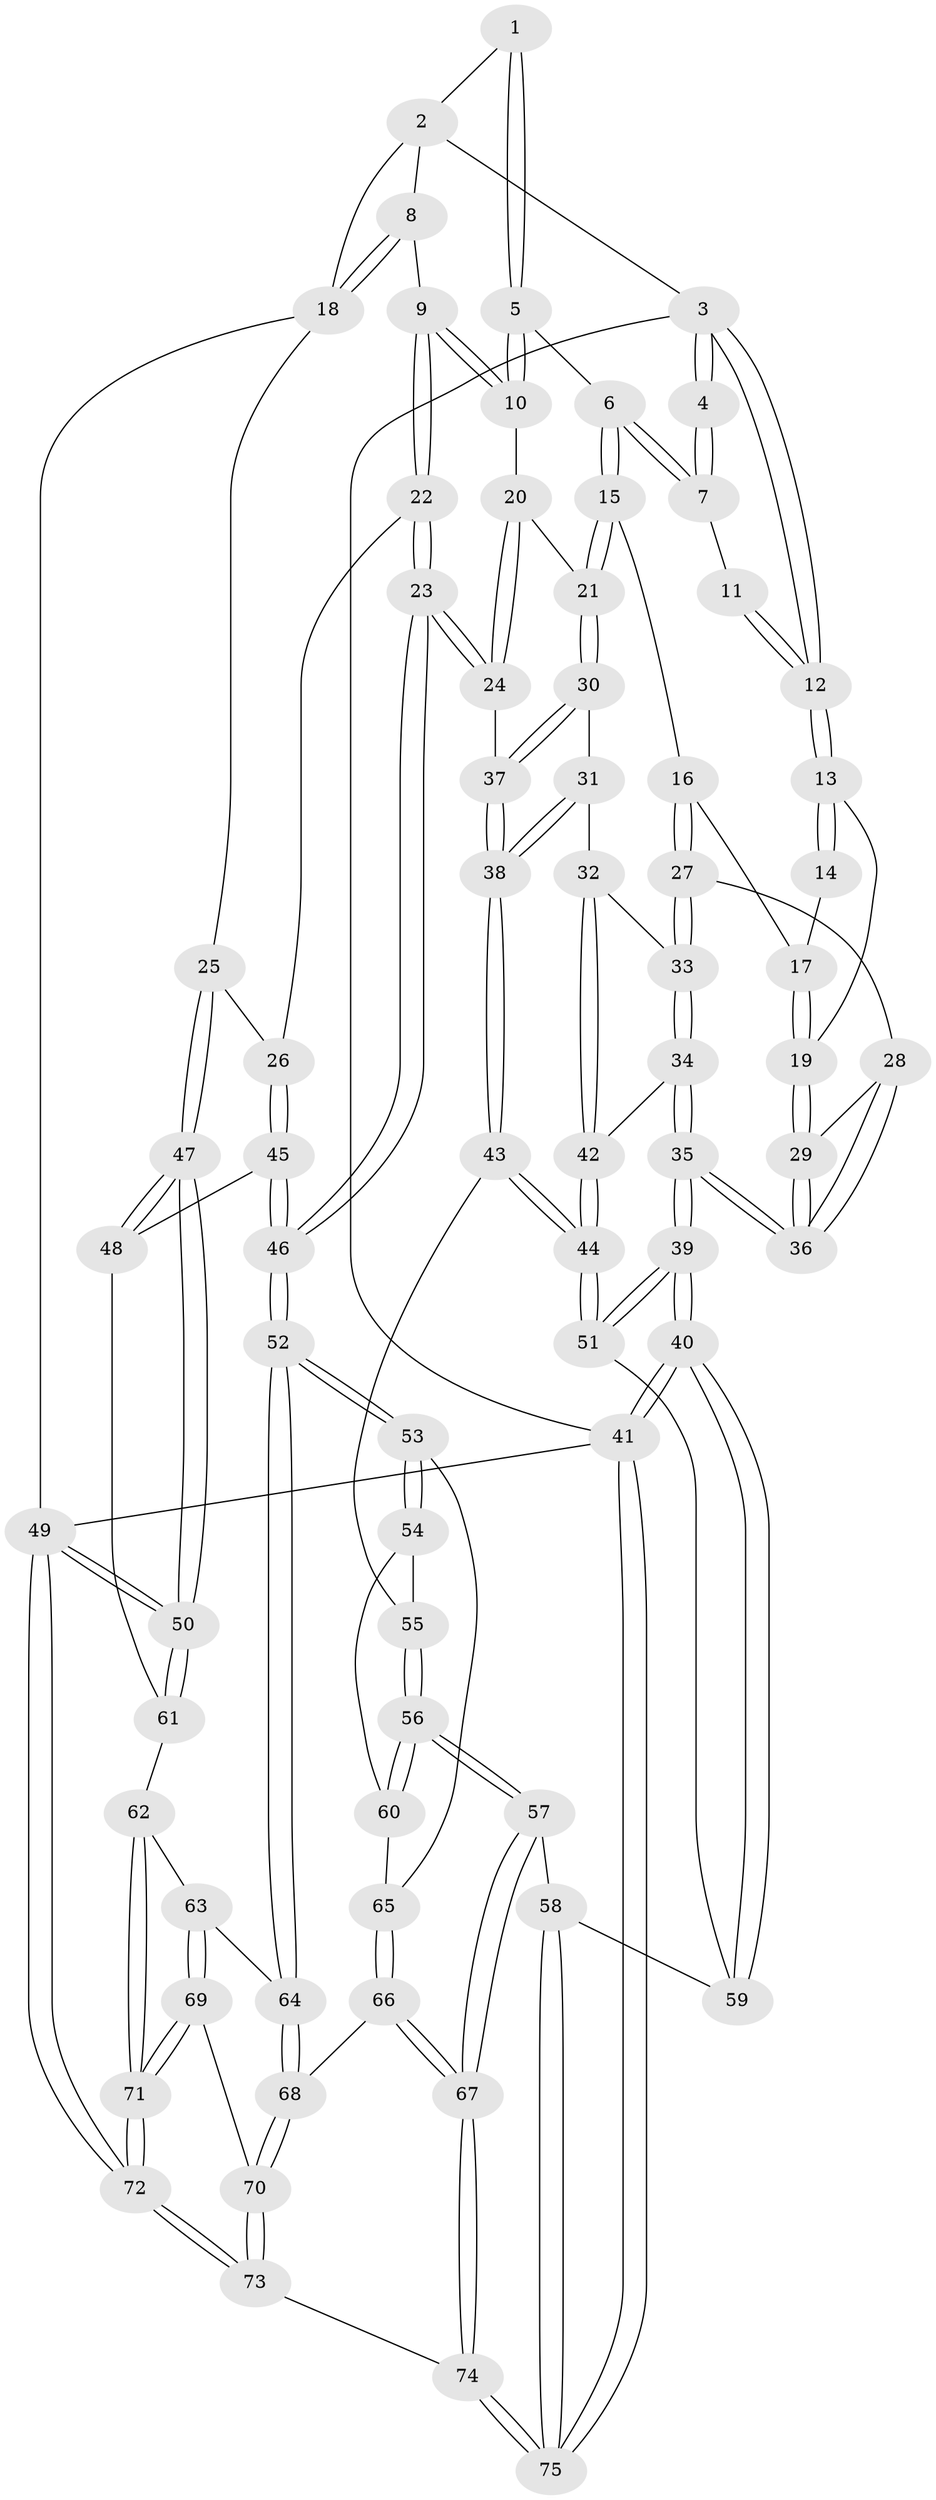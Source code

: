 // coarse degree distribution, {3: 0.1346153846153846, 5: 0.4230769230769231, 4: 0.3076923076923077, 6: 0.09615384615384616, 2: 0.019230769230769232, 11: 0.019230769230769232}
// Generated by graph-tools (version 1.1) at 2025/05/03/04/25 22:05:06]
// undirected, 75 vertices, 184 edges
graph export_dot {
graph [start="1"]
  node [color=gray90,style=filled];
  1 [pos="+0.6032421946168374+0"];
  2 [pos="+0.9943117263222463+0"];
  3 [pos="+0+0"];
  4 [pos="+0.3256364748664772+0"];
  5 [pos="+0.624357122673883+0.0640085908222001"];
  6 [pos="+0.30356179605774636+0.12515708796301064"];
  7 [pos="+0.2875133867897044+0.05633744200994436"];
  8 [pos="+0.8821387082210274+0.0671725474415978"];
  9 [pos="+0.7568149986943357+0.17448276988353342"];
  10 [pos="+0.6455722341420526+0.11988047021403847"];
  11 [pos="+0.14264263359052212+0.06000089012478055"];
  12 [pos="+0+0"];
  13 [pos="+0+0"];
  14 [pos="+0.10128674827585557+0.10165853209502904"];
  15 [pos="+0.3031891706301487+0.13020383950060957"];
  16 [pos="+0.140187044343891+0.23216571709658942"];
  17 [pos="+0.10266351919873526+0.16674750532155835"];
  18 [pos="+1+0.26169782945260933"];
  19 [pos="+0+0"];
  20 [pos="+0.573454108887385+0.20861462558107147"];
  21 [pos="+0.37534524824615706+0.24825783571079132"];
  22 [pos="+0.7724552645174252+0.20395483596007732"];
  23 [pos="+0.59757014791582+0.47335969500757596"];
  24 [pos="+0.5909998592657187+0.46699583712760717"];
  25 [pos="+1+0.2836222110895113"];
  26 [pos="+0.8981818727369104+0.32675375146217495"];
  27 [pos="+0.13742097673844458+0.23701655009060407"];
  28 [pos="+0.11941890930313681+0.23657458208409587"];
  29 [pos="+0+0.014940163379862571"];
  30 [pos="+0.3685166759297738+0.3222869630197269"];
  31 [pos="+0.30508175624167955+0.35885158683661195"];
  32 [pos="+0.22315579837418423+0.38222405261864456"];
  33 [pos="+0.13974325261408765+0.27376928635229936"];
  34 [pos="+0.007904134007103452+0.41556146589437293"];
  35 [pos="+0+0.3963591618563321"];
  36 [pos="+0+0.34267969891664496"];
  37 [pos="+0.45514727330391913+0.42116228862405525"];
  38 [pos="+0.3216371920694406+0.5549210974718204"];
  39 [pos="+0+0.7208934204821823"];
  40 [pos="+0+1"];
  41 [pos="+0+1"];
  42 [pos="+0.15943530181516882+0.5085536441566154"];
  43 [pos="+0.3199932770386033+0.5576019454602906"];
  44 [pos="+0.17596463159141965+0.5625366741377087"];
  45 [pos="+0.8161536256622705+0.470336829334559"];
  46 [pos="+0.6215006739309341+0.5118431653442795"];
  47 [pos="+1+0.6036230233992664"];
  48 [pos="+0.9020246760271198+0.5782414500837956"];
  49 [pos="+1+1"];
  50 [pos="+1+1"];
  51 [pos="+0.15233331322988292+0.6154018184813481"];
  52 [pos="+0.6043479309817579+0.5929560792700402"];
  53 [pos="+0.5941193514262627+0.5946718865112449"];
  54 [pos="+0.3971185942464764+0.6015366973441011"];
  55 [pos="+0.334442776945141+0.5728323255848627"];
  56 [pos="+0.33059467282433985+0.703598121432746"];
  57 [pos="+0.25459198826256507+0.7914564897159507"];
  58 [pos="+0.23788890283572633+0.7924100974162843"];
  59 [pos="+0.21494448362393123+0.7845010735162082"];
  60 [pos="+0.39818639570502457+0.6929921092868114"];
  61 [pos="+0.8364322032451467+0.7222382841086747"];
  62 [pos="+0.7480060947091847+0.7289298380770417"];
  63 [pos="+0.6484244326603081+0.6824883777136093"];
  64 [pos="+0.621582241231021+0.6612781663822559"];
  65 [pos="+0.4081378485174863+0.7001274144697403"];
  66 [pos="+0.45225075578509827+0.8119359386790366"];
  67 [pos="+0.40720816453301595+0.846934330810197"];
  68 [pos="+0.5157477254730517+0.7927587847688997"];
  69 [pos="+0.6557170842179212+0.8926314687777991"];
  70 [pos="+0.5569346662908975+0.8576009276261081"];
  71 [pos="+0.7497425287294833+1"];
  72 [pos="+0.8419007588373492+1"];
  73 [pos="+0.5235744535690807+1"];
  74 [pos="+0.42685112025314625+1"];
  75 [pos="+0.2922741024667864+1"];
  1 -- 2;
  1 -- 5;
  1 -- 5;
  2 -- 3;
  2 -- 8;
  2 -- 18;
  3 -- 4;
  3 -- 4;
  3 -- 12;
  3 -- 12;
  3 -- 41;
  4 -- 7;
  4 -- 7;
  5 -- 6;
  5 -- 10;
  5 -- 10;
  6 -- 7;
  6 -- 7;
  6 -- 15;
  6 -- 15;
  7 -- 11;
  8 -- 9;
  8 -- 18;
  8 -- 18;
  9 -- 10;
  9 -- 10;
  9 -- 22;
  9 -- 22;
  10 -- 20;
  11 -- 12;
  11 -- 12;
  12 -- 13;
  12 -- 13;
  13 -- 14;
  13 -- 14;
  13 -- 19;
  14 -- 17;
  15 -- 16;
  15 -- 21;
  15 -- 21;
  16 -- 17;
  16 -- 27;
  16 -- 27;
  17 -- 19;
  17 -- 19;
  18 -- 25;
  18 -- 49;
  19 -- 29;
  19 -- 29;
  20 -- 21;
  20 -- 24;
  20 -- 24;
  21 -- 30;
  21 -- 30;
  22 -- 23;
  22 -- 23;
  22 -- 26;
  23 -- 24;
  23 -- 24;
  23 -- 46;
  23 -- 46;
  24 -- 37;
  25 -- 26;
  25 -- 47;
  25 -- 47;
  26 -- 45;
  26 -- 45;
  27 -- 28;
  27 -- 33;
  27 -- 33;
  28 -- 29;
  28 -- 36;
  28 -- 36;
  29 -- 36;
  29 -- 36;
  30 -- 31;
  30 -- 37;
  30 -- 37;
  31 -- 32;
  31 -- 38;
  31 -- 38;
  32 -- 33;
  32 -- 42;
  32 -- 42;
  33 -- 34;
  33 -- 34;
  34 -- 35;
  34 -- 35;
  34 -- 42;
  35 -- 36;
  35 -- 36;
  35 -- 39;
  35 -- 39;
  37 -- 38;
  37 -- 38;
  38 -- 43;
  38 -- 43;
  39 -- 40;
  39 -- 40;
  39 -- 51;
  39 -- 51;
  40 -- 41;
  40 -- 41;
  40 -- 59;
  40 -- 59;
  41 -- 75;
  41 -- 75;
  41 -- 49;
  42 -- 44;
  42 -- 44;
  43 -- 44;
  43 -- 44;
  43 -- 55;
  44 -- 51;
  44 -- 51;
  45 -- 46;
  45 -- 46;
  45 -- 48;
  46 -- 52;
  46 -- 52;
  47 -- 48;
  47 -- 48;
  47 -- 50;
  47 -- 50;
  48 -- 61;
  49 -- 50;
  49 -- 50;
  49 -- 72;
  49 -- 72;
  50 -- 61;
  50 -- 61;
  51 -- 59;
  52 -- 53;
  52 -- 53;
  52 -- 64;
  52 -- 64;
  53 -- 54;
  53 -- 54;
  53 -- 65;
  54 -- 55;
  54 -- 60;
  55 -- 56;
  55 -- 56;
  56 -- 57;
  56 -- 57;
  56 -- 60;
  56 -- 60;
  57 -- 58;
  57 -- 67;
  57 -- 67;
  58 -- 59;
  58 -- 75;
  58 -- 75;
  60 -- 65;
  61 -- 62;
  62 -- 63;
  62 -- 71;
  62 -- 71;
  63 -- 64;
  63 -- 69;
  63 -- 69;
  64 -- 68;
  64 -- 68;
  65 -- 66;
  65 -- 66;
  66 -- 67;
  66 -- 67;
  66 -- 68;
  67 -- 74;
  67 -- 74;
  68 -- 70;
  68 -- 70;
  69 -- 70;
  69 -- 71;
  69 -- 71;
  70 -- 73;
  70 -- 73;
  71 -- 72;
  71 -- 72;
  72 -- 73;
  72 -- 73;
  73 -- 74;
  74 -- 75;
  74 -- 75;
}
